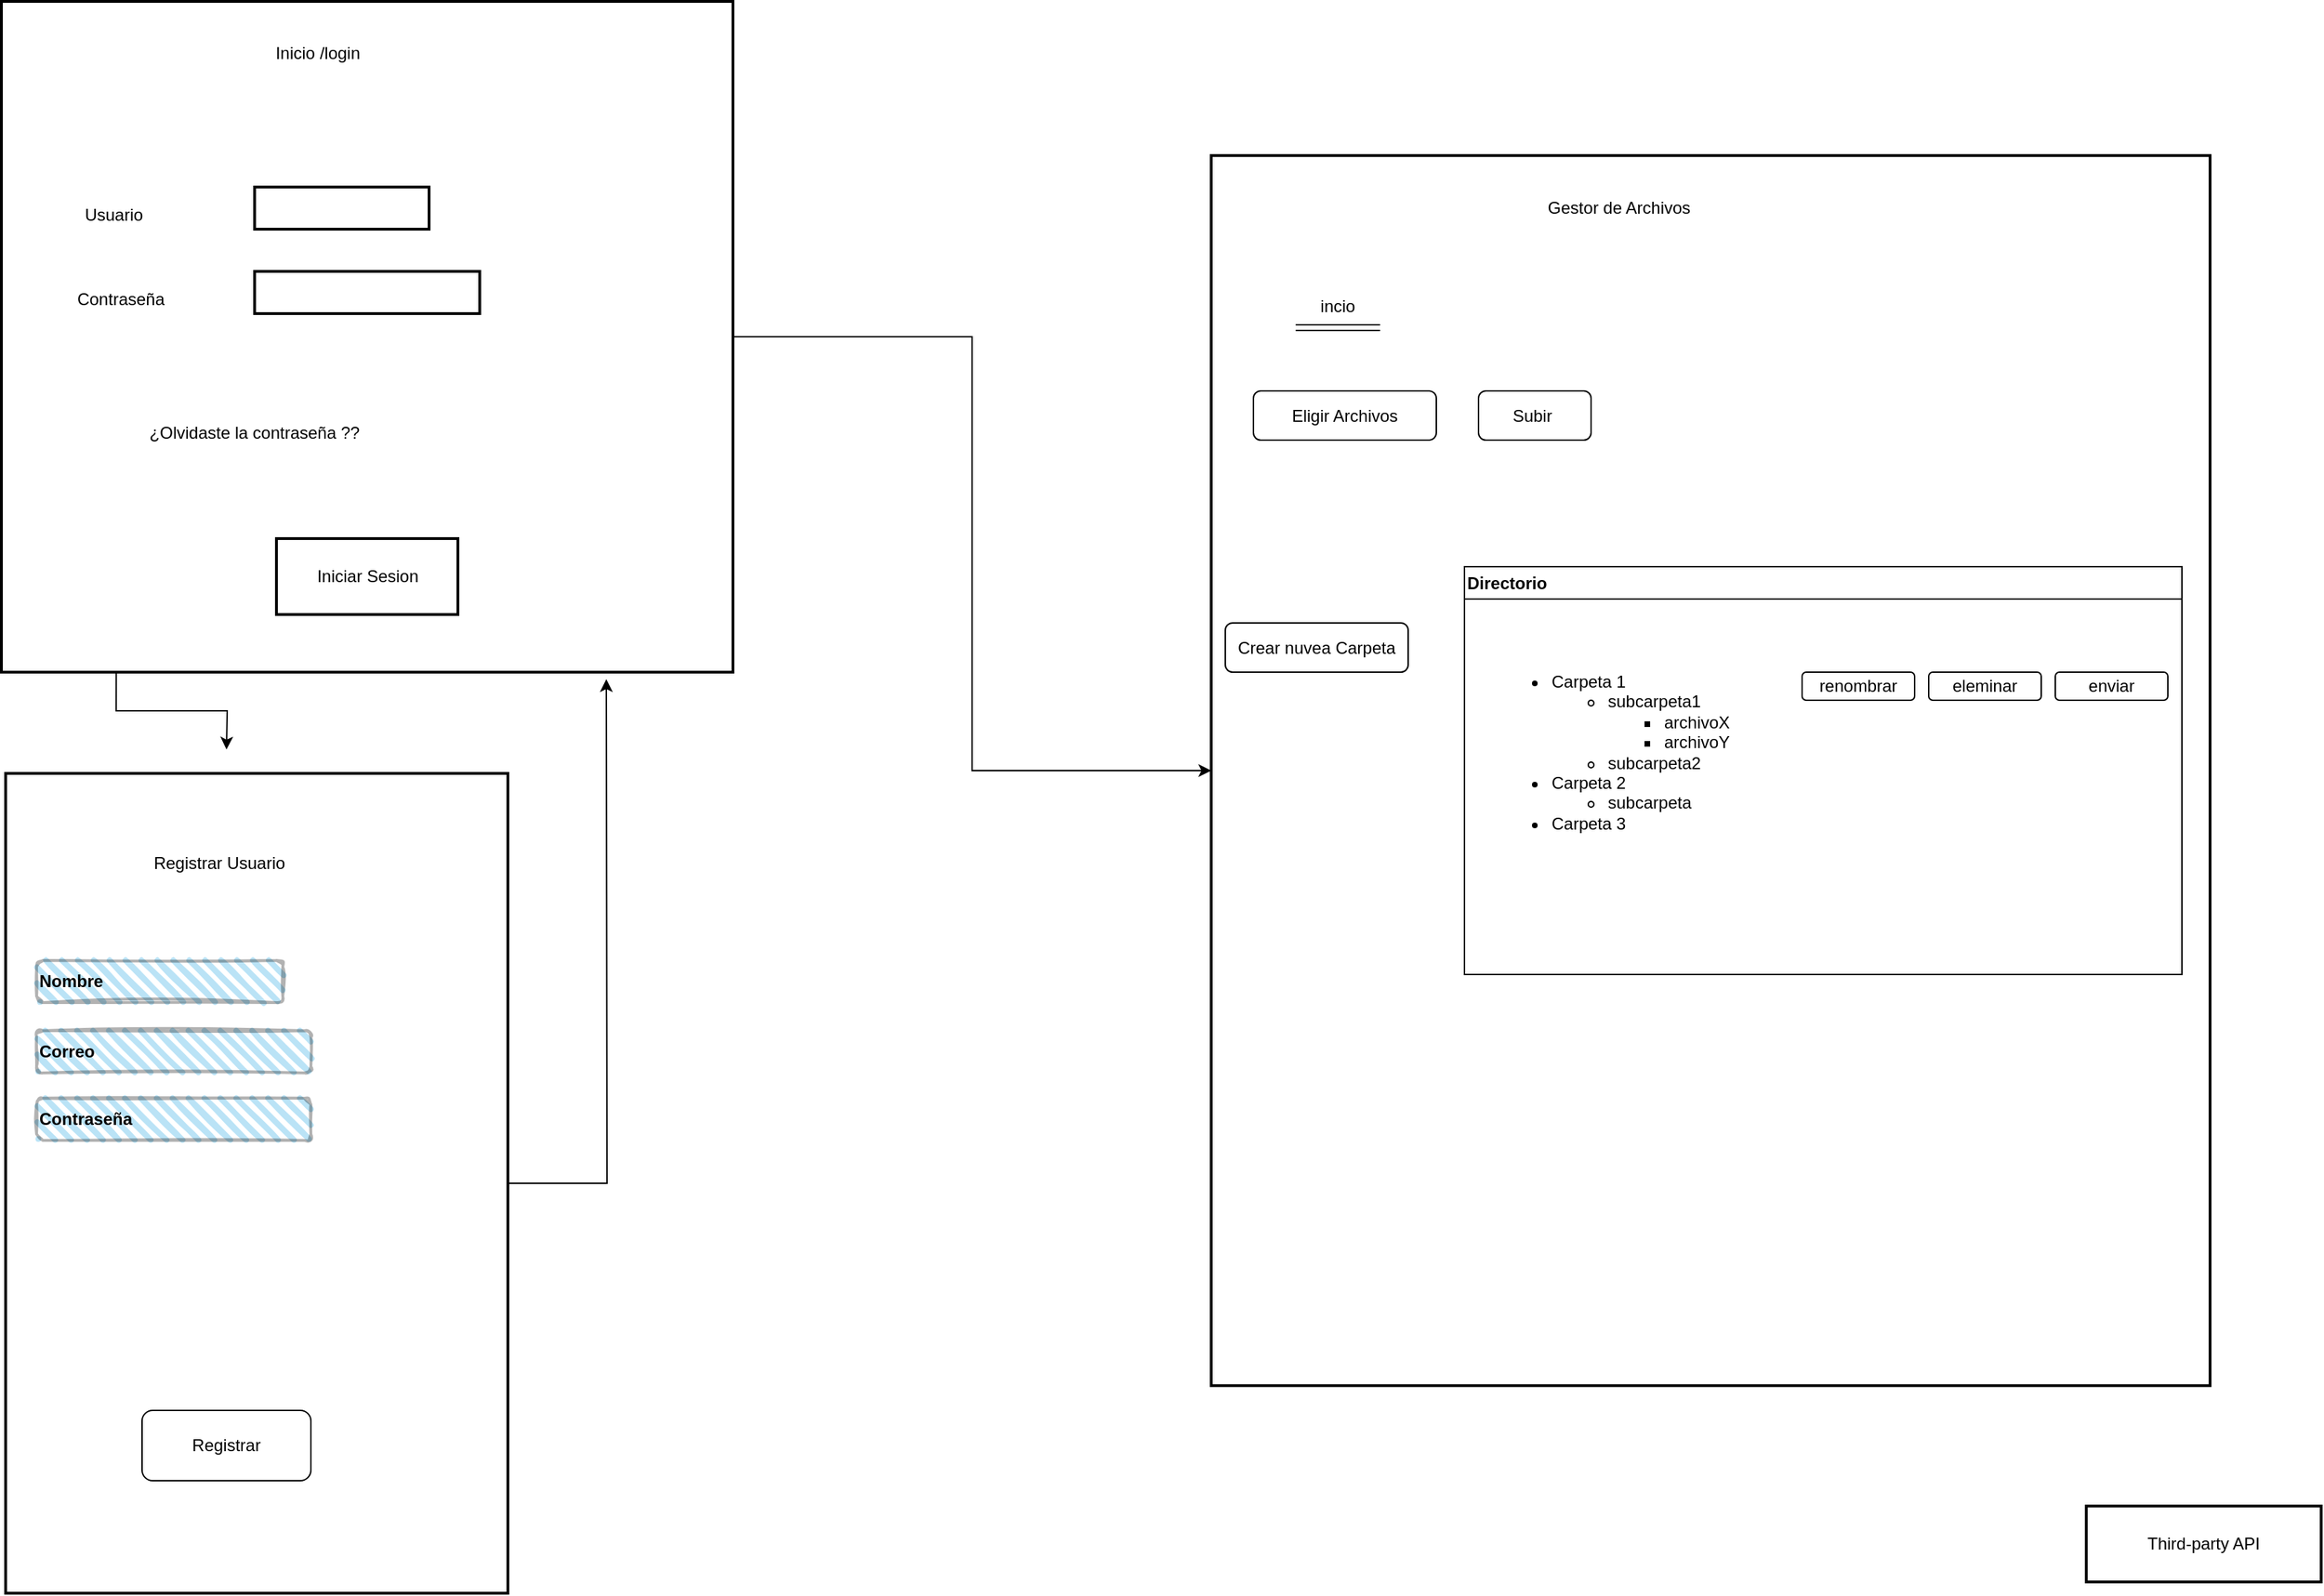 <mxfile version="26.2.9">
  <diagram name="Página-1" id="CCVhPVdTeupldX_xp-Ff">
    <mxGraphModel dx="1408" dy="741" grid="1" gridSize="10" guides="1" tooltips="1" connect="1" arrows="1" fold="1" page="1" pageScale="1" pageWidth="827" pageHeight="1169" math="0" shadow="0">
      <root>
        <mxCell id="0" />
        <mxCell id="1" parent="0" />
        <mxCell id="2" value="" style="whiteSpace=wrap;strokeWidth=2;" parent="1" vertex="1">
          <mxGeometry x="880" y="117.63" width="710" height="874.75" as="geometry" />
        </mxCell>
        <mxCell id="d6fII-Akq__abLmNC7uX-73" style="edgeStyle=orthogonalEdgeStyle;rounded=0;orthogonalLoop=1;jettySize=auto;html=1;exitX=1;exitY=0.5;exitDx=0;exitDy=0;" edge="1" parent="1" source="5">
          <mxGeometry relative="1" as="geometry">
            <mxPoint x="450" y="490" as="targetPoint" />
          </mxGeometry>
        </mxCell>
        <mxCell id="5" value="" style="whiteSpace=wrap;strokeWidth=2;" parent="1" vertex="1">
          <mxGeometry x="23" y="557" width="357" height="583" as="geometry" />
        </mxCell>
        <mxCell id="d6fII-Akq__abLmNC7uX-72" style="edgeStyle=orthogonalEdgeStyle;rounded=0;orthogonalLoop=1;jettySize=auto;html=1;exitX=1;exitY=0.5;exitDx=0;exitDy=0;entryX=0;entryY=0.5;entryDx=0;entryDy=0;" edge="1" parent="1" source="8" target="2">
          <mxGeometry relative="1" as="geometry" />
        </mxCell>
        <mxCell id="8" value="" style="whiteSpace=wrap;strokeWidth=2;" parent="1" vertex="1">
          <mxGeometry x="20" y="8" width="520" height="477" as="geometry" />
        </mxCell>
        <mxCell id="9" value="" style="whiteSpace=wrap;strokeWidth=2;" parent="1" vertex="1">
          <mxGeometry x="200" y="140" width="124" height="30" as="geometry" />
        </mxCell>
        <mxCell id="10" value="" style="whiteSpace=wrap;strokeWidth=2;" parent="1" vertex="1">
          <mxGeometry x="200" y="200" width="160" height="30" as="geometry" />
        </mxCell>
        <mxCell id="11" value="Iniciar Sesion" style="whiteSpace=wrap;strokeWidth=2;" parent="1" vertex="1">
          <mxGeometry x="215.5" y="390" width="129" height="54" as="geometry" />
        </mxCell>
        <mxCell id="22" value="Third-party API" style="whiteSpace=wrap;strokeWidth=2;" parent="1" vertex="1">
          <mxGeometry x="1502" y="1078" width="167" height="54" as="geometry" />
        </mxCell>
        <mxCell id="d6fII-Akq__abLmNC7uX-45" value="Usuario" style="text;html=1;align=center;verticalAlign=middle;whiteSpace=wrap;rounded=0;" vertex="1" parent="1">
          <mxGeometry x="70" y="145" width="60" height="30" as="geometry" />
        </mxCell>
        <mxCell id="d6fII-Akq__abLmNC7uX-46" value="Contraseña" style="text;html=1;align=center;verticalAlign=middle;whiteSpace=wrap;rounded=0;" vertex="1" parent="1">
          <mxGeometry x="70" y="205.25" width="70" height="30" as="geometry" />
        </mxCell>
        <mxCell id="d6fII-Akq__abLmNC7uX-48" value="Inicio /login" style="text;html=1;align=center;verticalAlign=middle;whiteSpace=wrap;rounded=0;" vertex="1" parent="1">
          <mxGeometry x="190" y="30" width="110" height="30" as="geometry" />
        </mxCell>
        <mxCell id="d6fII-Akq__abLmNC7uX-49" value="Registrar Usuario" style="text;html=1;align=center;verticalAlign=middle;whiteSpace=wrap;rounded=0;" vertex="1" parent="1">
          <mxGeometry x="120" y="606" width="110" height="30" as="geometry" />
        </mxCell>
        <mxCell id="d6fII-Akq__abLmNC7uX-50" value="&lt;b style=&quot;line-height: 0%;&quot;&gt;Nombre&lt;/b&gt;" style="rounded=1;whiteSpace=wrap;html=1;strokeWidth=2;fillWeight=4;hachureGap=8;hachureAngle=45;fillColor=#1ba1e2;sketch=1;align=left;opacity=30;" vertex="1" parent="1">
          <mxGeometry x="45" y="690" width="175" height="30" as="geometry" />
        </mxCell>
        <mxCell id="d6fII-Akq__abLmNC7uX-51" value="&lt;b&gt;Correo&lt;/b&gt;" style="rounded=1;whiteSpace=wrap;html=1;strokeWidth=2;fillWeight=4;hachureGap=8;hachureAngle=45;fillColor=#1ba1e2;sketch=1;align=left;opacity=30;" vertex="1" parent="1">
          <mxGeometry x="45" y="740" width="195" height="30" as="geometry" />
        </mxCell>
        <mxCell id="d6fII-Akq__abLmNC7uX-52" value="&lt;b&gt;Contraseña&lt;/b&gt;" style="rounded=1;whiteSpace=wrap;html=1;strokeWidth=2;fillWeight=4;hachureGap=8;hachureAngle=45;fillColor=#1ba1e2;sketch=1;align=left;opacity=30;" vertex="1" parent="1">
          <mxGeometry x="45" y="788" width="195" height="30" as="geometry" />
        </mxCell>
        <mxCell id="d6fII-Akq__abLmNC7uX-54" value="Registrar" style="rounded=1;whiteSpace=wrap;html=1;" vertex="1" parent="1">
          <mxGeometry x="120" y="1010" width="120" height="50" as="geometry" />
        </mxCell>
        <mxCell id="d6fII-Akq__abLmNC7uX-55" style="edgeStyle=orthogonalEdgeStyle;rounded=0;orthogonalLoop=1;jettySize=auto;html=1;exitX=0.157;exitY=1;exitDx=0;exitDy=0;exitPerimeter=0;" edge="1" parent="1" source="8">
          <mxGeometry relative="1" as="geometry">
            <mxPoint x="180" y="540" as="targetPoint" />
          </mxGeometry>
        </mxCell>
        <mxCell id="d6fII-Akq__abLmNC7uX-56" value="¿Olvidaste la contraseña ??" style="text;html=1;align=center;verticalAlign=middle;whiteSpace=wrap;rounded=0;" vertex="1" parent="1">
          <mxGeometry x="80" y="300" width="240" height="30" as="geometry" />
        </mxCell>
        <mxCell id="d6fII-Akq__abLmNC7uX-58" value="Gestor de Archivos" style="text;html=1;align=center;verticalAlign=middle;whiteSpace=wrap;rounded=0;" vertex="1" parent="1">
          <mxGeometry x="1020" y="140" width="300" height="30" as="geometry" />
        </mxCell>
        <mxCell id="d6fII-Akq__abLmNC7uX-59" value="incio" style="text;html=1;align=center;verticalAlign=middle;whiteSpace=wrap;rounded=0;" vertex="1" parent="1">
          <mxGeometry x="940" y="210" width="60" height="30" as="geometry" />
        </mxCell>
        <mxCell id="d6fII-Akq__abLmNC7uX-60" value="" style="shape=link;html=1;rounded=0;entryX=1;entryY=1;entryDx=0;entryDy=0;" edge="1" parent="1" target="d6fII-Akq__abLmNC7uX-59">
          <mxGeometry width="100" relative="1" as="geometry">
            <mxPoint x="940" y="240" as="sourcePoint" />
            <mxPoint x="990" y="240" as="targetPoint" />
          </mxGeometry>
        </mxCell>
        <mxCell id="d6fII-Akq__abLmNC7uX-61" value="Eligir Archivos" style="rounded=1;whiteSpace=wrap;html=1;" vertex="1" parent="1">
          <mxGeometry x="910" y="285" width="130" height="35" as="geometry" />
        </mxCell>
        <mxCell id="d6fII-Akq__abLmNC7uX-62" value="Subir&amp;nbsp;" style="rounded=1;whiteSpace=wrap;html=1;" vertex="1" parent="1">
          <mxGeometry x="1070" y="285" width="80" height="35" as="geometry" />
        </mxCell>
        <mxCell id="d6fII-Akq__abLmNC7uX-63" value="Directorio" style="swimlane;whiteSpace=wrap;html=1;align=left;" vertex="1" parent="1">
          <mxGeometry x="1060" y="410" width="510" height="290" as="geometry" />
        </mxCell>
        <mxCell id="d6fII-Akq__abLmNC7uX-66" value="&lt;ul&gt;&lt;li&gt;Carpeta 1&lt;/li&gt;&lt;ul&gt;&lt;li&gt;subcarpeta1&lt;/li&gt;&lt;ul&gt;&lt;li&gt;archivoX&lt;/li&gt;&lt;li&gt;archivoY&lt;/li&gt;&lt;/ul&gt;&lt;li&gt;subcarpeta2&lt;/li&gt;&lt;/ul&gt;&lt;li&gt;Carpeta 2&lt;/li&gt;&lt;ul&gt;&lt;li&gt;subcarpeta&lt;/li&gt;&lt;/ul&gt;&lt;li&gt;Carpeta 3&lt;/li&gt;&lt;/ul&gt;" style="text;strokeColor=none;fillColor=none;html=1;whiteSpace=wrap;verticalAlign=middle;overflow=hidden;" vertex="1" parent="d6fII-Akq__abLmNC7uX-63">
          <mxGeometry x="20" y="34" width="260" height="196" as="geometry" />
        </mxCell>
        <mxCell id="d6fII-Akq__abLmNC7uX-71" value="enviar" style="rounded=1;whiteSpace=wrap;html=1;" vertex="1" parent="d6fII-Akq__abLmNC7uX-63">
          <mxGeometry x="420" y="75" width="80" height="20" as="geometry" />
        </mxCell>
        <mxCell id="d6fII-Akq__abLmNC7uX-67" value="Crear nuvea Carpeta" style="rounded=1;whiteSpace=wrap;html=1;" vertex="1" parent="1">
          <mxGeometry x="890" y="450" width="130" height="35" as="geometry" />
        </mxCell>
        <mxCell id="d6fII-Akq__abLmNC7uX-68" value="renombrar" style="rounded=1;whiteSpace=wrap;html=1;" vertex="1" parent="1">
          <mxGeometry x="1300" y="485" width="80" height="20" as="geometry" />
        </mxCell>
        <mxCell id="d6fII-Akq__abLmNC7uX-70" value="eleminar" style="rounded=1;whiteSpace=wrap;html=1;" vertex="1" parent="1">
          <mxGeometry x="1390" y="485" width="80" height="20" as="geometry" />
        </mxCell>
      </root>
    </mxGraphModel>
  </diagram>
</mxfile>
